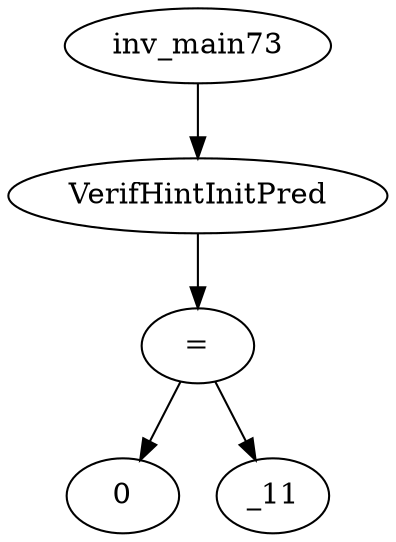 digraph dag {
0 [label="inv_main73"];
1 [label="VerifHintInitPred"];
2 [label="="];
3 [label="0"];
4 [label="_11"];
0->1
1->2
2->4
2 -> 3
}
